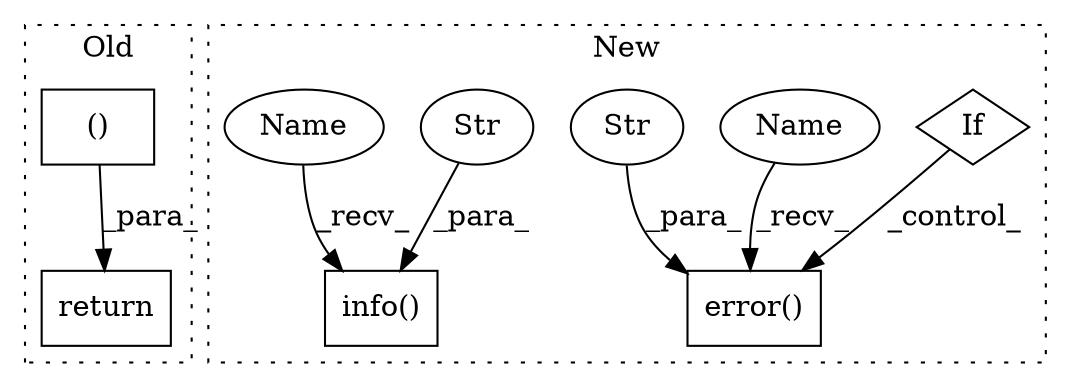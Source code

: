 digraph G {
subgraph cluster0 {
1 [label="return" a="93" s="7916" l="7" shape="box"];
5 [label="()" a="54" s="7943" l="8" shape="box"];
label = "Old";
style="dotted";
}
subgraph cluster1 {
2 [label="error()" a="75" s="8095,8152" l="13,1" shape="box"];
3 [label="Str" a="66" s="8108" l="44" shape="ellipse"];
4 [label="If" a="96" s="8002" l="3" shape="diamond"];
6 [label="info()" a="75" s="4896,4940" l="12,1" shape="box"];
7 [label="Str" a="66" s="4908" l="32" shape="ellipse"];
8 [label="Name" a="87" s="4896" l="6" shape="ellipse"];
9 [label="Name" a="87" s="8095" l="6" shape="ellipse"];
label = "New";
style="dotted";
}
3 -> 2 [label="_para_"];
4 -> 2 [label="_control_"];
5 -> 1 [label="_para_"];
7 -> 6 [label="_para_"];
8 -> 6 [label="_recv_"];
9 -> 2 [label="_recv_"];
}